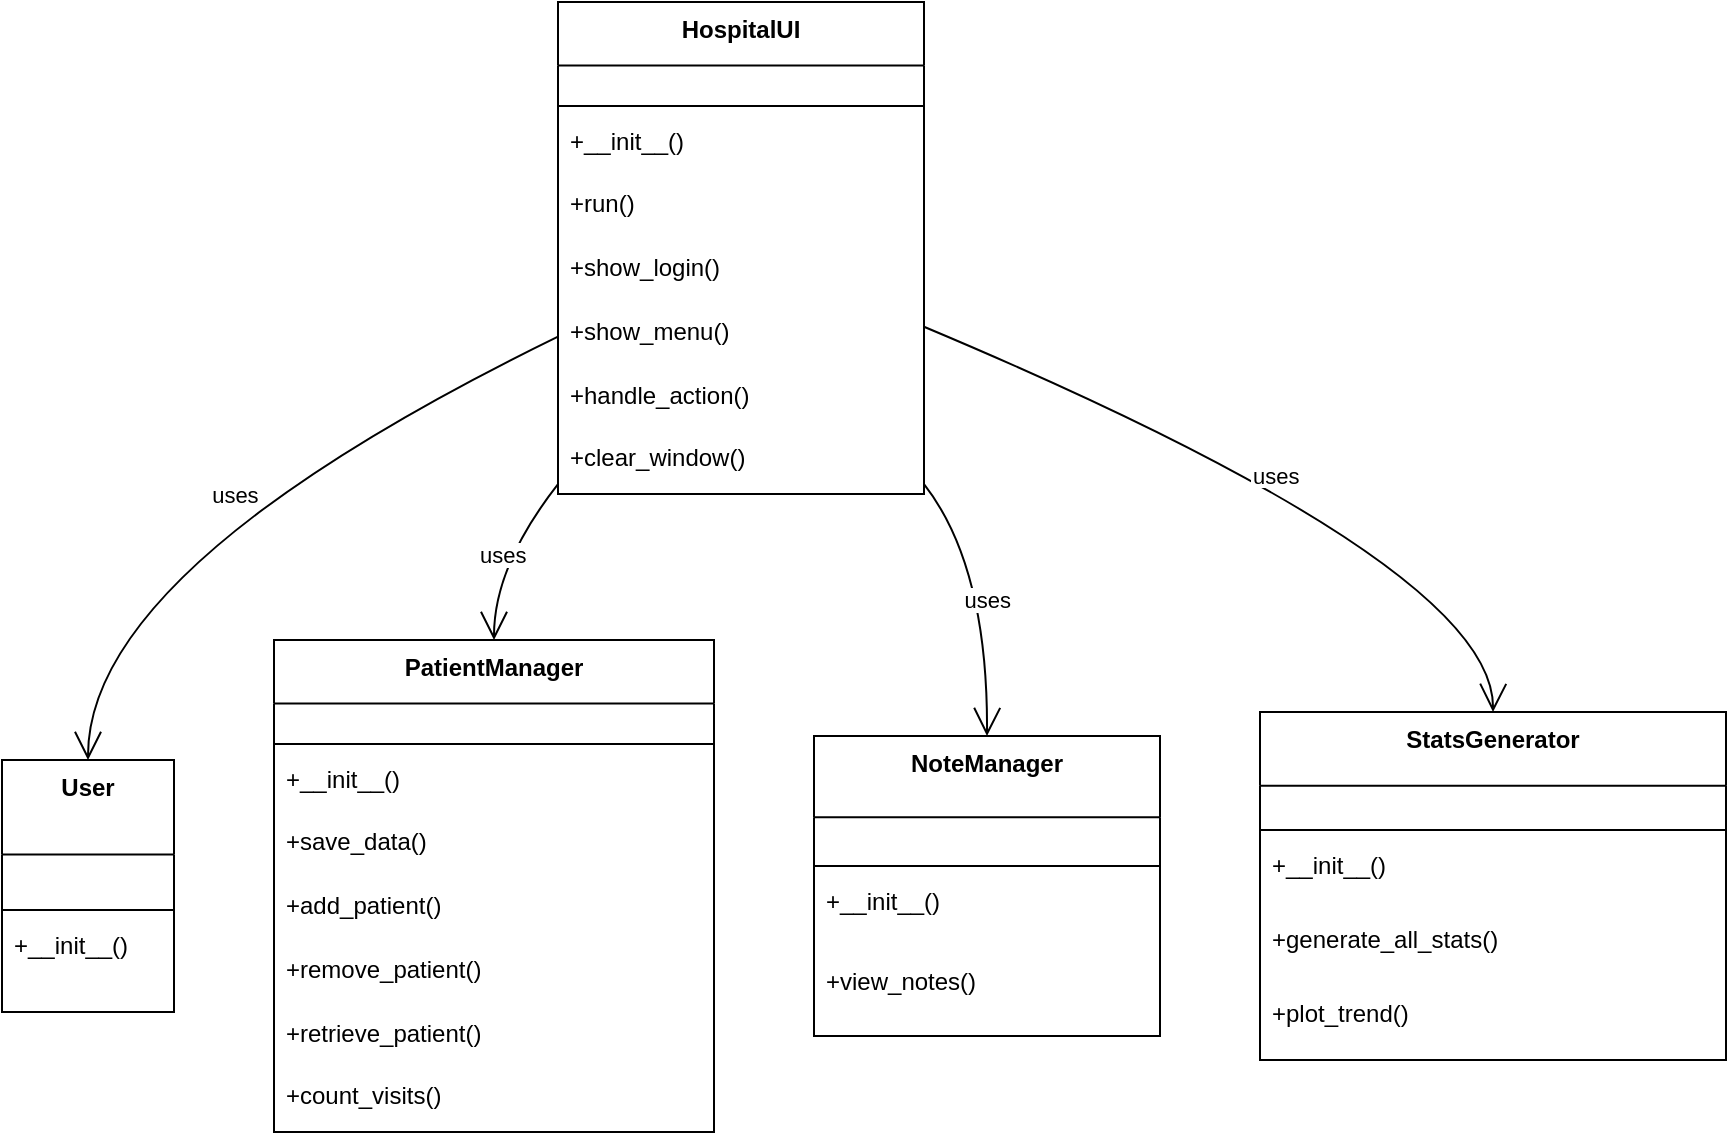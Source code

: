 <mxfile version="27.0.4">
  <diagram name="Page-1" id="QKpW0daJPp_mogwT5vlO">
    <mxGraphModel dx="830" dy="602" grid="1" gridSize="10" guides="1" tooltips="1" connect="1" arrows="1" fold="1" page="1" pageScale="1" pageWidth="850" pageHeight="1100" math="0" shadow="0">
      <root>
        <mxCell id="0" />
        <mxCell id="1" parent="0" />
        <mxCell id="2" value="User" style="swimlane;fontStyle=1;align=center;verticalAlign=top;childLayout=stackLayout;horizontal=1;startSize=47.2;horizontalStack=0;resizeParent=1;resizeParentMax=0;resizeLast=0;collapsible=0;marginBottom=0;" parent="1" vertex="1">
          <mxGeometry x="8" y="387" width="86" height="126" as="geometry" />
        </mxCell>
        <mxCell id="3" style="line;strokeWidth=1;fillColor=none;align=left;verticalAlign=middle;spacingTop=-1;spacingLeft=3;spacingRight=3;rotatable=0;labelPosition=right;points=[];portConstraint=eastwest;strokeColor=inherit;" parent="2" vertex="1">
          <mxGeometry y="71" width="86" height="8" as="geometry" />
        </mxCell>
        <mxCell id="4" value="+__init__()" style="text;strokeColor=none;fillColor=none;align=left;verticalAlign=top;spacingLeft=4;spacingRight=4;overflow=hidden;rotatable=0;points=[[0,0.5],[1,0.5]];portConstraint=eastwest;" parent="2" vertex="1">
          <mxGeometry y="79" width="86" height="47" as="geometry" />
        </mxCell>
        <mxCell id="5" value="PatientManager" style="swimlane;fontStyle=1;align=center;verticalAlign=top;childLayout=stackLayout;horizontal=1;startSize=31.733;horizontalStack=0;resizeParent=1;resizeParentMax=0;resizeLast=0;collapsible=0;marginBottom=0;" parent="1" vertex="1">
          <mxGeometry x="144" y="327" width="220" height="246" as="geometry" />
        </mxCell>
        <mxCell id="6" style="line;strokeWidth=1;fillColor=none;align=left;verticalAlign=middle;spacingTop=-1;spacingLeft=3;spacingRight=3;rotatable=0;labelPosition=right;points=[];portConstraint=eastwest;strokeColor=inherit;" parent="5" vertex="1">
          <mxGeometry y="48" width="220" height="8" as="geometry" />
        </mxCell>
        <mxCell id="7" value="+__init__()" style="text;strokeColor=none;fillColor=none;align=left;verticalAlign=top;spacingLeft=4;spacingRight=4;overflow=hidden;rotatable=0;points=[[0,0.5],[1,0.5]];portConstraint=eastwest;" parent="5" vertex="1">
          <mxGeometry y="56" width="220" height="32" as="geometry" />
        </mxCell>
        <mxCell id="8" value="+save_data()" style="text;strokeColor=none;fillColor=none;align=left;verticalAlign=top;spacingLeft=4;spacingRight=4;overflow=hidden;rotatable=0;points=[[0,0.5],[1,0.5]];portConstraint=eastwest;" parent="5" vertex="1">
          <mxGeometry y="87" width="220" height="32" as="geometry" />
        </mxCell>
        <mxCell id="9" value="+add_patient()" style="text;strokeColor=none;fillColor=none;align=left;verticalAlign=top;spacingLeft=4;spacingRight=4;overflow=hidden;rotatable=0;points=[[0,0.5],[1,0.5]];portConstraint=eastwest;" parent="5" vertex="1">
          <mxGeometry y="119" width="220" height="32" as="geometry" />
        </mxCell>
        <mxCell id="10" value="+remove_patient()" style="text;strokeColor=none;fillColor=none;align=left;verticalAlign=top;spacingLeft=4;spacingRight=4;overflow=hidden;rotatable=0;points=[[0,0.5],[1,0.5]];portConstraint=eastwest;" parent="5" vertex="1">
          <mxGeometry y="151" width="220" height="32" as="geometry" />
        </mxCell>
        <mxCell id="11" value="+retrieve_patient()" style="text;strokeColor=none;fillColor=none;align=left;verticalAlign=top;spacingLeft=4;spacingRight=4;overflow=hidden;rotatable=0;points=[[0,0.5],[1,0.5]];portConstraint=eastwest;" parent="5" vertex="1">
          <mxGeometry y="183" width="220" height="32" as="geometry" />
        </mxCell>
        <mxCell id="12" value="+count_visits()" style="text;strokeColor=none;fillColor=none;align=left;verticalAlign=top;spacingLeft=4;spacingRight=4;overflow=hidden;rotatable=0;points=[[0,0.5],[1,0.5]];portConstraint=eastwest;" parent="5" vertex="1">
          <mxGeometry y="214" width="220" height="32" as="geometry" />
        </mxCell>
        <mxCell id="13" value="NoteManager" style="swimlane;fontStyle=1;align=center;verticalAlign=top;childLayout=stackLayout;horizontal=1;startSize=40.571;horizontalStack=0;resizeParent=1;resizeParentMax=0;resizeLast=0;collapsible=0;marginBottom=0;" parent="1" vertex="1">
          <mxGeometry x="414" y="375" width="173" height="150" as="geometry" />
        </mxCell>
        <mxCell id="14" style="line;strokeWidth=1;fillColor=none;align=left;verticalAlign=middle;spacingTop=-1;spacingLeft=3;spacingRight=3;rotatable=0;labelPosition=right;points=[];portConstraint=eastwest;strokeColor=inherit;" parent="13" vertex="1">
          <mxGeometry y="61" width="173" height="8" as="geometry" />
        </mxCell>
        <mxCell id="15" value="+__init__()" style="text;strokeColor=none;fillColor=none;align=left;verticalAlign=top;spacingLeft=4;spacingRight=4;overflow=hidden;rotatable=0;points=[[0,0.5],[1,0.5]];portConstraint=eastwest;" parent="13" vertex="1">
          <mxGeometry y="69" width="173" height="41" as="geometry" />
        </mxCell>
        <mxCell id="16" value="+view_notes()" style="text;strokeColor=none;fillColor=none;align=left;verticalAlign=top;spacingLeft=4;spacingRight=4;overflow=hidden;rotatable=0;points=[[0,0.5],[1,0.5]];portConstraint=eastwest;" parent="13" vertex="1">
          <mxGeometry y="109" width="173" height="41" as="geometry" />
        </mxCell>
        <mxCell id="17" value="StatsGenerator" style="swimlane;fontStyle=1;align=center;verticalAlign=top;childLayout=stackLayout;horizontal=1;startSize=36.889;horizontalStack=0;resizeParent=1;resizeParentMax=0;resizeLast=0;collapsible=0;marginBottom=0;" parent="1" vertex="1">
          <mxGeometry x="637" y="363" width="233" height="174" as="geometry" />
        </mxCell>
        <mxCell id="18" style="line;strokeWidth=1;fillColor=none;align=left;verticalAlign=middle;spacingTop=-1;spacingLeft=3;spacingRight=3;rotatable=0;labelPosition=right;points=[];portConstraint=eastwest;strokeColor=inherit;" parent="17" vertex="1">
          <mxGeometry y="55" width="233" height="8" as="geometry" />
        </mxCell>
        <mxCell id="19" value="+__init__()" style="text;strokeColor=none;fillColor=none;align=left;verticalAlign=top;spacingLeft=4;spacingRight=4;overflow=hidden;rotatable=0;points=[[0,0.5],[1,0.5]];portConstraint=eastwest;" parent="17" vertex="1">
          <mxGeometry y="63" width="233" height="37" as="geometry" />
        </mxCell>
        <mxCell id="20" value="+generate_all_stats()" style="text;strokeColor=none;fillColor=none;align=left;verticalAlign=top;spacingLeft=4;spacingRight=4;overflow=hidden;rotatable=0;points=[[0,0.5],[1,0.5]];portConstraint=eastwest;" parent="17" vertex="1">
          <mxGeometry y="100" width="233" height="37" as="geometry" />
        </mxCell>
        <mxCell id="21" value="+plot_trend()" style="text;strokeColor=none;fillColor=none;align=left;verticalAlign=top;spacingLeft=4;spacingRight=4;overflow=hidden;rotatable=0;points=[[0,0.5],[1,0.5]];portConstraint=eastwest;" parent="17" vertex="1">
          <mxGeometry y="137" width="233" height="37" as="geometry" />
        </mxCell>
        <mxCell id="22" value="HospitalUI" style="swimlane;fontStyle=1;align=center;verticalAlign=top;childLayout=stackLayout;horizontal=1;startSize=31.733;horizontalStack=0;resizeParent=1;resizeParentMax=0;resizeLast=0;collapsible=0;marginBottom=0;" parent="1" vertex="1">
          <mxGeometry x="286" y="8" width="183" height="246" as="geometry" />
        </mxCell>
        <mxCell id="23" style="line;strokeWidth=1;fillColor=none;align=left;verticalAlign=middle;spacingTop=-1;spacingLeft=3;spacingRight=3;rotatable=0;labelPosition=right;points=[];portConstraint=eastwest;strokeColor=inherit;" parent="22" vertex="1">
          <mxGeometry y="48" width="183" height="8" as="geometry" />
        </mxCell>
        <mxCell id="24" value="+__init__()" style="text;strokeColor=none;fillColor=none;align=left;verticalAlign=top;spacingLeft=4;spacingRight=4;overflow=hidden;rotatable=0;points=[[0,0.5],[1,0.5]];portConstraint=eastwest;" parent="22" vertex="1">
          <mxGeometry y="56" width="183" height="32" as="geometry" />
        </mxCell>
        <mxCell id="25" value="+run()" style="text;strokeColor=none;fillColor=none;align=left;verticalAlign=top;spacingLeft=4;spacingRight=4;overflow=hidden;rotatable=0;points=[[0,0.5],[1,0.5]];portConstraint=eastwest;" parent="22" vertex="1">
          <mxGeometry y="87" width="183" height="32" as="geometry" />
        </mxCell>
        <mxCell id="26" value="+show_login()" style="text;strokeColor=none;fillColor=none;align=left;verticalAlign=top;spacingLeft=4;spacingRight=4;overflow=hidden;rotatable=0;points=[[0,0.5],[1,0.5]];portConstraint=eastwest;" parent="22" vertex="1">
          <mxGeometry y="119" width="183" height="32" as="geometry" />
        </mxCell>
        <mxCell id="27" value="+show_menu()" style="text;strokeColor=none;fillColor=none;align=left;verticalAlign=top;spacingLeft=4;spacingRight=4;overflow=hidden;rotatable=0;points=[[0,0.5],[1,0.5]];portConstraint=eastwest;" parent="22" vertex="1">
          <mxGeometry y="151" width="183" height="32" as="geometry" />
        </mxCell>
        <mxCell id="28" value="+handle_action()" style="text;strokeColor=none;fillColor=none;align=left;verticalAlign=top;spacingLeft=4;spacingRight=4;overflow=hidden;rotatable=0;points=[[0,0.5],[1,0.5]];portConstraint=eastwest;" parent="22" vertex="1">
          <mxGeometry y="183" width="183" height="32" as="geometry" />
        </mxCell>
        <mxCell id="29" value="+clear_window()" style="text;strokeColor=none;fillColor=none;align=left;verticalAlign=top;spacingLeft=4;spacingRight=4;overflow=hidden;rotatable=0;points=[[0,0.5],[1,0.5]];portConstraint=eastwest;" parent="22" vertex="1">
          <mxGeometry y="214" width="183" height="32" as="geometry" />
        </mxCell>
        <mxCell id="30" value="uses" style="curved=1;startArrow=none;endArrow=open;endSize=12;exitX=0;exitY=0.68;entryX=0.5;entryY=0;" parent="1" source="22" target="2" edge="1">
          <mxGeometry relative="1" as="geometry">
            <Array as="points">
              <mxPoint x="51" y="290" />
            </Array>
          </mxGeometry>
        </mxCell>
        <mxCell id="31" value="uses" style="curved=1;startArrow=none;endArrow=open;endSize=12;exitX=0;exitY=0.98;entryX=0.5;entryY=0;" parent="1" source="22" target="5" edge="1">
          <mxGeometry relative="1" as="geometry">
            <Array as="points">
              <mxPoint x="254" y="290" />
            </Array>
          </mxGeometry>
        </mxCell>
        <mxCell id="32" value="uses" style="curved=1;startArrow=none;endArrow=open;endSize=12;exitX=1;exitY=0.98;entryX=0.5;entryY=0;" parent="1" source="22" target="13" edge="1">
          <mxGeometry relative="1" as="geometry">
            <Array as="points">
              <mxPoint x="501" y="290" />
            </Array>
          </mxGeometry>
        </mxCell>
        <mxCell id="33" value="uses" style="curved=1;startArrow=none;endArrow=open;endSize=12;exitX=1;exitY=0.66;entryX=0.5;entryY=0;" parent="1" source="22" target="17" edge="1">
          <mxGeometry relative="1" as="geometry">
            <Array as="points">
              <mxPoint x="754" y="290" />
            </Array>
          </mxGeometry>
        </mxCell>
      </root>
    </mxGraphModel>
  </diagram>
</mxfile>
